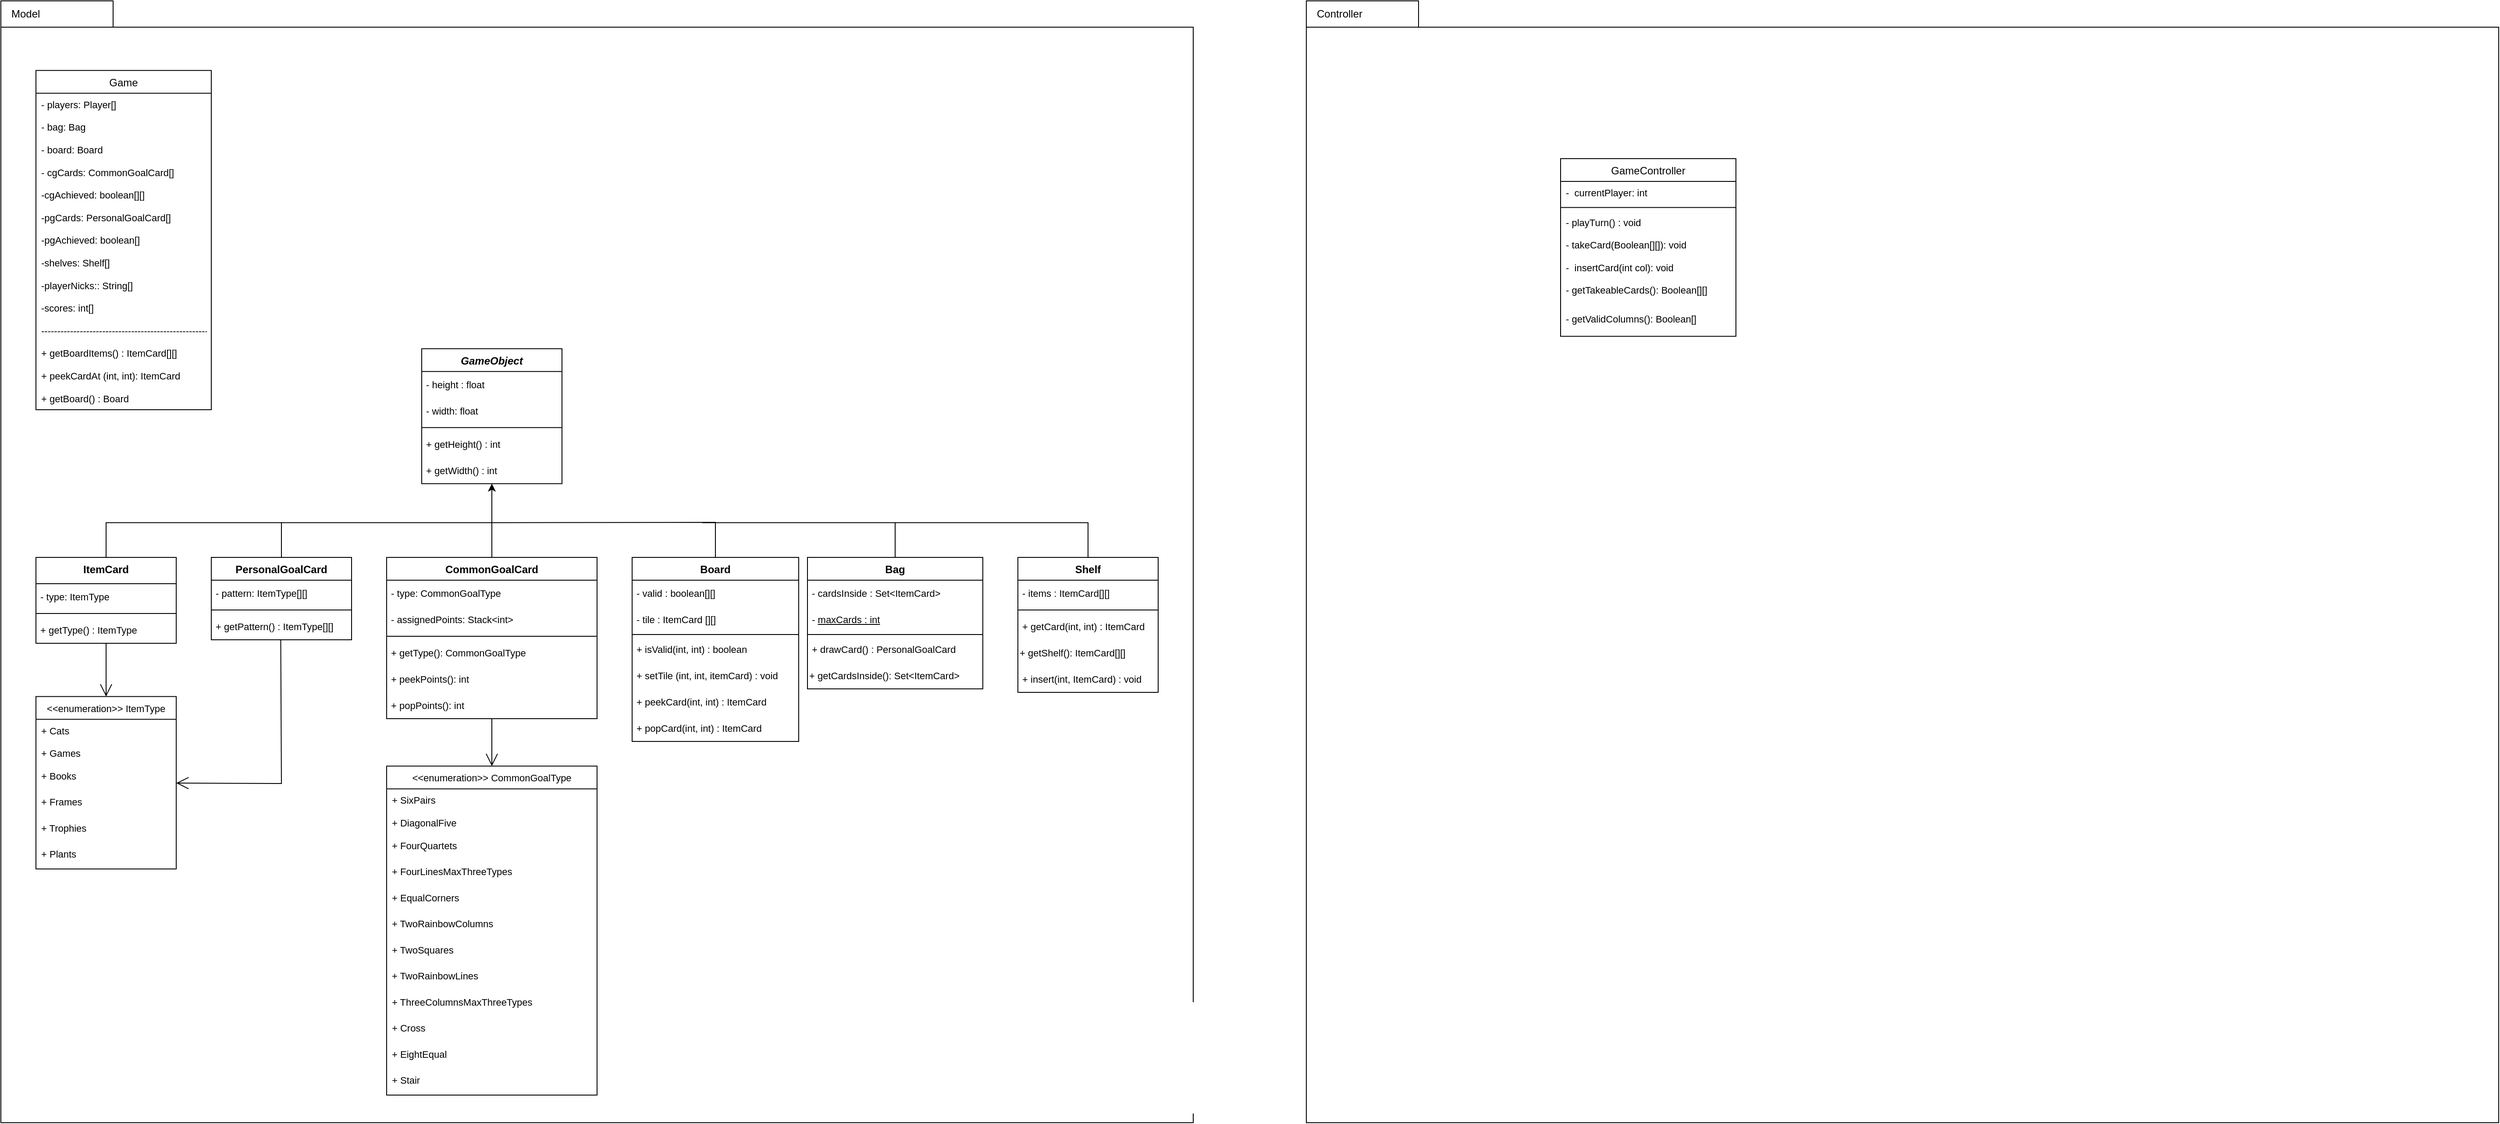 <mxfile version="20.5.3" type="embed"><diagram id="C5RBs43oDa-KdzZeNtuy" name="Page-1"><mxGraphModel dx="543" dy="646" grid="1" gridSize="10" guides="1" tooltips="1" connect="1" arrows="1" fold="1" page="1" pageScale="1" pageWidth="4681" pageHeight="3300" math="0" shadow="0"><root><mxCell id="WIyWlLk6GJQsqaUBKTNV-0"/><mxCell id="WIyWlLk6GJQsqaUBKTNV-1" parent="WIyWlLk6GJQsqaUBKTNV-0"/><mxCell id="270" value="" style="group;verticalAlign=middle;" parent="WIyWlLk6GJQsqaUBKTNV-1" vertex="1" connectable="0"><mxGeometry x="41" y="40" width="1360" height="1280" as="geometry"/></mxCell><mxCell id="268" value="" style="shape=folder;fontStyle=1;spacingTop=10;tabWidth=40;tabHeight=30;tabPosition=left;html=1;" parent="270" vertex="1"><mxGeometry width="1360" height="1280" as="geometry"/></mxCell><mxCell id="zkfFHV4jXpPFQw0GAbJ--0" value="GameObject" style="swimlane;fontStyle=3;align=center;verticalAlign=top;childLayout=stackLayout;horizontal=1;startSize=26;horizontalStack=0;resizeParent=1;resizeLast=0;collapsible=1;marginBottom=0;rounded=0;shadow=0;strokeWidth=1;" parent="270" vertex="1"><mxGeometry x="480" y="396.899" width="160" height="153.938" as="geometry"><mxRectangle x="760" y="330" width="160" height="26" as="alternateBounds"/></mxGeometry></mxCell><mxCell id="217" value="&amp;nbsp;- height : float" style="text;html=1;align=left;verticalAlign=middle;resizable=0;points=[];autosize=1;strokeColor=none;fillColor=none;fontSize=11;" parent="zkfFHV4jXpPFQw0GAbJ--0" vertex="1"><mxGeometry y="26" width="160" height="30" as="geometry"/></mxCell><mxCell id="218" value="&amp;nbsp;- width: float" style="text;html=1;align=left;verticalAlign=middle;resizable=0;points=[];autosize=1;strokeColor=none;fillColor=none;fontSize=11;" parent="zkfFHV4jXpPFQw0GAbJ--0" vertex="1"><mxGeometry y="56" width="160" height="30" as="geometry"/></mxCell><mxCell id="zkfFHV4jXpPFQw0GAbJ--4" value="" style="line;html=1;strokeWidth=1;align=left;verticalAlign=middle;spacingTop=-1;spacingLeft=3;spacingRight=3;rotatable=0;labelPosition=right;points=[];portConstraint=eastwest;" parent="zkfFHV4jXpPFQw0GAbJ--0" vertex="1"><mxGeometry y="86" width="160" height="7.938" as="geometry"/></mxCell><mxCell id="219" value="&amp;nbsp;+ getHeight() : int" style="text;html=1;align=left;verticalAlign=middle;resizable=0;points=[];autosize=1;strokeColor=none;fillColor=none;fontSize=11;" parent="zkfFHV4jXpPFQw0GAbJ--0" vertex="1"><mxGeometry y="93.938" width="160" height="30" as="geometry"/></mxCell><mxCell id="220" value="&amp;nbsp;+ getWidth() : int" style="text;html=1;align=left;verticalAlign=middle;resizable=0;points=[];autosize=1;strokeColor=none;fillColor=none;fontSize=11;" parent="zkfFHV4jXpPFQw0GAbJ--0" vertex="1"><mxGeometry y="123.938" width="160" height="30" as="geometry"/></mxCell><mxCell id="31" value="PersonalGoalCard" style="swimlane;fontStyle=1;align=center;verticalAlign=top;childLayout=stackLayout;horizontal=1;startSize=26;horizontalStack=0;resizeParent=1;resizeParentMax=0;resizeLast=0;collapsible=1;marginBottom=0;" parent="270" vertex="1"><mxGeometry x="240" y="635.039" width="160" height="93.938" as="geometry"/></mxCell><mxCell id="211" value="&amp;nbsp;- pattern: ItemType[][]" style="text;html=1;align=left;verticalAlign=middle;resizable=0;points=[];autosize=1;strokeColor=none;fillColor=none;fontSize=11;" parent="31" vertex="1"><mxGeometry y="26" width="160" height="30" as="geometry"/></mxCell><mxCell id="33" value="" style="line;strokeWidth=1;fillColor=none;align=left;verticalAlign=middle;spacingTop=-1;spacingLeft=3;spacingRight=3;rotatable=0;labelPosition=right;points=[];portConstraint=eastwest;strokeColor=inherit;" parent="31" vertex="1"><mxGeometry y="56" width="160" height="7.938" as="geometry"/></mxCell><mxCell id="214" value="&amp;nbsp;+ getPattern() : ItemType[][]" style="text;html=1;align=left;verticalAlign=middle;resizable=0;points=[];autosize=1;strokeColor=none;fillColor=none;fontSize=11;" parent="31" vertex="1"><mxGeometry y="63.938" width="160" height="30" as="geometry"/></mxCell><mxCell id="39" value="Board" style="swimlane;fontStyle=1;align=center;verticalAlign=top;childLayout=stackLayout;horizontal=1;startSize=26;horizontalStack=0;resizeParent=1;resizeParentMax=0;resizeLast=0;collapsible=1;marginBottom=0;" parent="270" vertex="1"><mxGeometry x="720" y="635.039" width="190" height="209.969" as="geometry"/></mxCell><mxCell id="192" value="&amp;nbsp;- valid : boolean[][]" style="text;html=1;align=left;verticalAlign=middle;resizable=0;points=[];autosize=1;strokeColor=none;fillColor=none;fontSize=11;" parent="39" vertex="1"><mxGeometry y="26" width="190" height="30" as="geometry"/></mxCell><mxCell id="193" value="&amp;nbsp;- tile : ItemCard [][]" style="text;html=1;align=left;verticalAlign=middle;resizable=0;points=[];autosize=1;strokeColor=none;fillColor=none;fontSize=11;" parent="39" vertex="1"><mxGeometry y="56" width="190" height="30" as="geometry"/></mxCell><mxCell id="41" value="" style="line;strokeWidth=1;fillColor=none;align=left;verticalAlign=middle;spacingTop=-1;spacingLeft=3;spacingRight=3;rotatable=0;labelPosition=right;points=[];portConstraint=eastwest;strokeColor=inherit;" parent="39" vertex="1"><mxGeometry y="86" width="190" height="3.969" as="geometry"/></mxCell><mxCell id="202" value="&amp;nbsp;+ isValid(int, int) : boolean" style="text;html=1;align=left;verticalAlign=middle;resizable=0;points=[];autosize=1;strokeColor=none;fillColor=none;fontSize=11;" parent="39" vertex="1"><mxGeometry y="89.969" width="190" height="30" as="geometry"/></mxCell><mxCell id="262" value="&amp;nbsp;+ setTile (int, int, itemCard) : void" style="text;html=1;align=left;verticalAlign=middle;resizable=0;points=[];autosize=1;strokeColor=none;fillColor=none;fontSize=11;" parent="39" vertex="1"><mxGeometry y="119.969" width="190" height="30" as="geometry"/></mxCell><mxCell id="203" value="&amp;nbsp;+ peekCard(int, int) : ItemCard" style="text;html=1;align=left;verticalAlign=middle;resizable=0;points=[];autosize=1;strokeColor=none;fillColor=none;fontSize=11;" parent="39" vertex="1"><mxGeometry y="149.969" width="190" height="30" as="geometry"/></mxCell><mxCell id="204" value="&amp;nbsp;+ popCard(int, int) : ItemCard" style="text;html=1;align=left;verticalAlign=middle;resizable=0;points=[];autosize=1;strokeColor=none;fillColor=none;fontSize=11;" parent="39" vertex="1"><mxGeometry y="179.969" width="190" height="30" as="geometry"/></mxCell><mxCell id="43" value="Bag" style="swimlane;fontStyle=1;align=center;verticalAlign=top;childLayout=stackLayout;horizontal=1;startSize=26;horizontalStack=0;resizeParent=1;resizeParentMax=0;resizeLast=0;collapsible=1;marginBottom=0;" parent="270" vertex="1"><mxGeometry x="920" y="635.039" width="200" height="149.969" as="geometry"><mxRectangle x="860" y="749" width="60" height="30" as="alternateBounds"/></mxGeometry></mxCell><mxCell id="145" value="&amp;nbsp;- cardsInside : Set&amp;lt;ItemCard&amp;gt;" style="text;html=1;align=left;verticalAlign=middle;resizable=0;points=[];autosize=1;strokeColor=none;fillColor=none;fontSize=11;" parent="43" vertex="1"><mxGeometry y="26" width="200" height="30" as="geometry"/></mxCell><mxCell id="147" value="&amp;nbsp;- &lt;u&gt;maxCards : int&lt;/u&gt;" style="text;html=1;align=left;verticalAlign=middle;resizable=0;points=[];autosize=1;strokeColor=none;fillColor=none;fontSize=11;" parent="43" vertex="1"><mxGeometry y="56" width="200" height="30" as="geometry"/></mxCell><mxCell id="45" value="" style="line;strokeWidth=1;fillColor=none;align=left;verticalAlign=middle;spacingTop=-1;spacingLeft=3;spacingRight=3;rotatable=0;labelPosition=right;points=[];portConstraint=eastwest;strokeColor=inherit;" parent="43" vertex="1"><mxGeometry y="86" width="200" height="3.969" as="geometry"/></mxCell><mxCell id="158" value="&amp;nbsp;+ drawCard() : PersonalGoalCard" style="text;html=1;align=left;verticalAlign=middle;resizable=0;points=[];autosize=1;strokeColor=none;fillColor=none;fontSize=11;" parent="43" vertex="1"><mxGeometry y="89.969" width="200" height="30" as="geometry"/></mxCell><mxCell id="409" value="+ getCardsInside(): Set&amp;lt;ItemCard&amp;gt;" style="text;html=1;align=left;verticalAlign=middle;resizable=0;points=[];autosize=1;strokeColor=none;fillColor=none;fontSize=11;" vertex="1" parent="43"><mxGeometry y="119.969" width="200" height="30" as="geometry"/></mxCell><mxCell id="51" value="Shelf" style="swimlane;fontStyle=1;align=center;verticalAlign=top;childLayout=stackLayout;horizontal=1;startSize=26;horizontalStack=0;resizeParent=1;resizeParentMax=0;resizeLast=0;collapsible=1;marginBottom=0;" parent="270" vertex="1"><mxGeometry x="1160" y="635.039" width="160" height="153.938" as="geometry"/></mxCell><mxCell id="198" value="&amp;nbsp;- items : ItemCard[][]" style="text;html=1;align=left;verticalAlign=middle;resizable=0;points=[];autosize=1;strokeColor=none;fillColor=none;fontSize=11;" parent="51" vertex="1"><mxGeometry y="26" width="160" height="30" as="geometry"/></mxCell><mxCell id="53" value="" style="line;strokeWidth=1;fillColor=none;align=left;verticalAlign=middle;spacingTop=-1;spacingLeft=3;spacingRight=3;rotatable=0;labelPosition=right;points=[];portConstraint=eastwest;strokeColor=inherit;" parent="51" vertex="1"><mxGeometry y="56" width="160" height="7.938" as="geometry"/></mxCell><mxCell id="205" value="&amp;nbsp;+ getCard(int, int) : ItemCard" style="text;html=1;align=left;verticalAlign=middle;resizable=0;points=[];autosize=1;strokeColor=none;fillColor=none;fontSize=11;" parent="51" vertex="1"><mxGeometry y="63.938" width="160" height="30" as="geometry"/></mxCell><mxCell id="206" value="+ getShelf(): ItemCard[][]" style="text;html=1;align=left;verticalAlign=middle;resizable=0;points=[];autosize=1;strokeColor=none;fillColor=none;fontSize=11;" parent="51" vertex="1"><mxGeometry y="93.938" width="160" height="30" as="geometry"/></mxCell><mxCell id="410" value="&amp;nbsp;+ insert(int, ItemCard) : void" style="text;html=1;align=left;verticalAlign=middle;resizable=0;points=[];autosize=1;strokeColor=none;fillColor=none;fontSize=11;" vertex="1" parent="51"><mxGeometry y="123.938" width="160" height="30" as="geometry"/></mxCell><mxCell id="55" value="ItemCard" style="swimlane;fontStyle=1;align=center;verticalAlign=top;childLayout=stackLayout;horizontal=1;startSize=30;horizontalStack=0;resizeParent=1;resizeParentMax=0;resizeLast=0;collapsible=1;marginBottom=0;" parent="270" vertex="1"><mxGeometry x="40" y="635.039" width="160" height="97.938" as="geometry"><mxRectangle x="260" y="970" width="110" height="30" as="alternateBounds"/></mxGeometry></mxCell><mxCell id="207" value="&amp;nbsp;- type: ItemType" style="text;html=1;align=left;verticalAlign=middle;resizable=0;points=[];autosize=1;strokeColor=none;fillColor=none;fontSize=11;" parent="55" vertex="1"><mxGeometry y="30" width="160" height="30" as="geometry"/></mxCell><mxCell id="56" value="" style="line;strokeWidth=1;fillColor=none;align=left;verticalAlign=middle;spacingTop=-1;spacingLeft=3;spacingRight=3;rotatable=0;labelPosition=right;points=[];portConstraint=eastwest;strokeColor=inherit;" parent="55" vertex="1"><mxGeometry y="60" width="160" height="7.938" as="geometry"/></mxCell><mxCell id="223" value="&amp;nbsp;+ getType() : ItemType" style="text;html=1;align=left;verticalAlign=middle;resizable=0;points=[];autosize=1;strokeColor=none;fillColor=none;fontSize=11;" parent="55" vertex="1"><mxGeometry y="67.938" width="160" height="30" as="geometry"/></mxCell><mxCell id="57" value="CommonGoalCard" style="swimlane;fontStyle=1;align=center;verticalAlign=top;childLayout=stackLayout;horizontal=1;startSize=26;horizontalStack=0;resizeParent=1;resizeParentMax=0;resizeLast=0;collapsible=1;marginBottom=0;" parent="270" vertex="1"><mxGeometry x="440" y="635.039" width="240" height="183.938" as="geometry"/></mxCell><mxCell id="208" value="&amp;nbsp;- type: CommonGoalType" style="text;html=1;align=left;verticalAlign=middle;resizable=0;points=[];autosize=1;strokeColor=none;fillColor=none;fontSize=11;" parent="57" vertex="1"><mxGeometry y="26" width="240" height="30" as="geometry"/></mxCell><mxCell id="209" value="&amp;nbsp;- assignedPoints: Stack&amp;lt;int&amp;gt;" style="text;html=1;align=left;verticalAlign=middle;resizable=0;points=[];autosize=1;strokeColor=none;fillColor=none;fontSize=11;" parent="57" vertex="1"><mxGeometry y="56" width="240" height="30" as="geometry"/></mxCell><mxCell id="58" value="" style="line;strokeWidth=1;fillColor=none;align=left;verticalAlign=middle;spacingTop=-1;spacingLeft=3;spacingRight=3;rotatable=0;labelPosition=right;points=[];portConstraint=eastwest;strokeColor=inherit;" parent="57" vertex="1"><mxGeometry y="86" width="240" height="7.938" as="geometry"/></mxCell><mxCell id="221" value="&amp;nbsp;+ getType(): CommonGoalType" style="text;html=1;align=left;verticalAlign=middle;resizable=0;points=[];autosize=1;strokeColor=none;fillColor=none;fontSize=11;" parent="57" vertex="1"><mxGeometry y="93.938" width="240" height="30" as="geometry"/></mxCell><mxCell id="222" value="&amp;nbsp;+ peekPoints(): int" style="text;html=1;align=left;verticalAlign=middle;resizable=0;points=[];autosize=1;strokeColor=none;fillColor=none;fontSize=11;" parent="57" vertex="1"><mxGeometry y="123.938" width="240" height="30" as="geometry"/></mxCell><mxCell id="224" value="&amp;nbsp;+ popPoints(): int" style="text;html=1;align=left;verticalAlign=middle;resizable=0;points=[];autosize=1;strokeColor=none;fillColor=none;fontSize=11;" parent="57" vertex="1"><mxGeometry y="153.938" width="240" height="30" as="geometry"/></mxCell><mxCell id="73" value="&lt;&lt;enumeration&gt;&gt; ItemType" style="swimlane;fontStyle=0;childLayout=stackLayout;horizontal=1;startSize=26;fillColor=none;horizontalStack=0;resizeParent=1;resizeParentMax=0;resizeLast=0;collapsible=1;marginBottom=0;fontSize=11;" parent="270" vertex="1"><mxGeometry x="40" y="793.798" width="160" height="196.667" as="geometry"><mxRectangle x="270" y="1080" width="190" height="30" as="alternateBounds"/></mxGeometry></mxCell><mxCell id="74" value="+ Cats" style="text;strokeColor=none;fillColor=none;align=left;verticalAlign=top;spacingLeft=4;spacingRight=4;overflow=hidden;rotatable=0;points=[[0,0.5],[1,0.5]];portConstraint=eastwest;fontSize=11;" parent="73" vertex="1"><mxGeometry y="26" width="160" height="25.798" as="geometry"/></mxCell><mxCell id="75" value="+ Games" style="text;strokeColor=none;fillColor=none;align=left;verticalAlign=top;spacingLeft=4;spacingRight=4;overflow=hidden;rotatable=0;points=[[0,0.5],[1,0.5]];portConstraint=eastwest;fontSize=11;" parent="73" vertex="1"><mxGeometry y="51.798" width="160" height="25.798" as="geometry"/></mxCell><mxCell id="76" value="+ Books" style="text;strokeColor=none;fillColor=none;align=left;verticalAlign=top;spacingLeft=4;spacingRight=4;overflow=hidden;rotatable=0;points=[[0,0.5],[1,0.5]];portConstraint=eastwest;fontSize=11;" parent="73" vertex="1"><mxGeometry y="77.597" width="160" height="29.767" as="geometry"/></mxCell><mxCell id="80" value="+ Frames" style="text;strokeColor=none;fillColor=none;align=left;verticalAlign=top;spacingLeft=4;spacingRight=4;overflow=hidden;rotatable=0;points=[[0,0.5],[1,0.5]];portConstraint=eastwest;fontSize=11;" parent="73" vertex="1"><mxGeometry y="107.364" width="160" height="29.767" as="geometry"/></mxCell><mxCell id="81" value="+ Trophies" style="text;strokeColor=none;fillColor=none;align=left;verticalAlign=top;spacingLeft=4;spacingRight=4;overflow=hidden;rotatable=0;points=[[0,0.5],[1,0.5]];portConstraint=eastwest;fontSize=11;" parent="73" vertex="1"><mxGeometry y="137.132" width="160" height="29.767" as="geometry"/></mxCell><mxCell id="82" value="+ Plants" style="text;strokeColor=none;fillColor=none;align=left;verticalAlign=top;spacingLeft=4;spacingRight=4;overflow=hidden;rotatable=0;points=[[0,0.5],[1,0.5]];portConstraint=eastwest;fontSize=11;" parent="73" vertex="1"><mxGeometry y="166.899" width="160" height="29.767" as="geometry"/></mxCell><mxCell id="77" value="" style="endArrow=open;endFill=1;endSize=12;html=1;rounded=0;strokeColor=default;fontSize=11;entryX=0.5;entryY=0;entryDx=0;entryDy=0;exitX=0.5;exitY=1;exitDx=0;exitDy=0;" parent="270" source="55" target="73" edge="1"><mxGeometry width="160" relative="1" as="geometry"><mxPoint x="10" y="639.008" as="sourcePoint"/><mxPoint x="170" y="639.008" as="targetPoint"/></mxGeometry></mxCell><mxCell id="121" value="&lt;&lt;enumeration&gt;&gt; CommonGoalType" style="swimlane;fontStyle=0;childLayout=stackLayout;horizontal=1;startSize=26;fillColor=none;horizontalStack=0;resizeParent=1;resizeParentMax=0;resizeLast=0;collapsible=1;marginBottom=0;fontSize=11;" parent="270" vertex="1"><mxGeometry x="440" y="873.178" width="240" height="375.271" as="geometry"><mxRectangle x="270" y="1080" width="190" height="30" as="alternateBounds"/></mxGeometry></mxCell><mxCell id="122" value="+ SixPairs" style="text;strokeColor=none;fillColor=none;align=left;verticalAlign=top;spacingLeft=4;spacingRight=4;overflow=hidden;rotatable=0;points=[[0,0.5],[1,0.5]];portConstraint=eastwest;fontSize=11;" parent="121" vertex="1"><mxGeometry y="26" width="240" height="25.798" as="geometry"/></mxCell><mxCell id="123" value="+ DiagonalFive" style="text;strokeColor=none;fillColor=none;align=left;verticalAlign=top;spacingLeft=4;spacingRight=4;overflow=hidden;rotatable=0;points=[[0,0.5],[1,0.5]];portConstraint=eastwest;fontSize=11;" parent="121" vertex="1"><mxGeometry y="51.798" width="240" height="25.798" as="geometry"/></mxCell><mxCell id="124" value="+ FourQuartets" style="text;strokeColor=none;fillColor=none;align=left;verticalAlign=top;spacingLeft=4;spacingRight=4;overflow=hidden;rotatable=0;points=[[0,0.5],[1,0.5]];portConstraint=eastwest;fontSize=11;" parent="121" vertex="1"><mxGeometry y="77.597" width="240" height="29.767" as="geometry"/></mxCell><mxCell id="125" value="+ FourLinesMaxThreeTypes" style="text;strokeColor=none;fillColor=none;align=left;verticalAlign=top;spacingLeft=4;spacingRight=4;overflow=hidden;rotatable=0;points=[[0,0.5],[1,0.5]];portConstraint=eastwest;fontSize=11;" parent="121" vertex="1"><mxGeometry y="107.364" width="240" height="29.767" as="geometry"/></mxCell><mxCell id="126" value="+ EqualCorners" style="text;strokeColor=none;fillColor=none;align=left;verticalAlign=top;spacingLeft=4;spacingRight=4;overflow=hidden;rotatable=0;points=[[0,0.5],[1,0.5]];portConstraint=eastwest;fontSize=11;" parent="121" vertex="1"><mxGeometry y="137.132" width="240" height="29.767" as="geometry"/></mxCell><mxCell id="127" value="+ TwoRainbowColumns" style="text;strokeColor=none;fillColor=none;align=left;verticalAlign=top;spacingLeft=4;spacingRight=4;overflow=hidden;rotatable=0;points=[[0,0.5],[1,0.5]];portConstraint=eastwest;fontSize=11;" parent="121" vertex="1"><mxGeometry y="166.899" width="240" height="29.767" as="geometry"/></mxCell><mxCell id="131" value="+ TwoSquares" style="text;strokeColor=none;fillColor=none;align=left;verticalAlign=top;spacingLeft=4;spacingRight=4;overflow=hidden;rotatable=0;points=[[0,0.5],[1,0.5]];portConstraint=eastwest;fontSize=11;" parent="121" vertex="1"><mxGeometry y="196.667" width="240" height="29.767" as="geometry"/></mxCell><mxCell id="132" value="+ TwoRainbowLines" style="text;strokeColor=none;fillColor=none;align=left;verticalAlign=top;spacingLeft=4;spacingRight=4;overflow=hidden;rotatable=0;points=[[0,0.5],[1,0.5]];portConstraint=eastwest;fontSize=11;" parent="121" vertex="1"><mxGeometry y="226.434" width="240" height="29.767" as="geometry"/></mxCell><mxCell id="133" value="+ ThreeColumnsMaxThreeTypes" style="text;strokeColor=none;fillColor=none;align=left;verticalAlign=top;spacingLeft=4;spacingRight=4;overflow=hidden;rotatable=0;points=[[0,0.5],[1,0.5]];portConstraint=eastwest;fontSize=11;" parent="121" vertex="1"><mxGeometry y="256.202" width="240" height="29.767" as="geometry"/></mxCell><mxCell id="134" value="+ Cross" style="text;strokeColor=none;fillColor=none;align=left;verticalAlign=top;spacingLeft=4;spacingRight=4;overflow=hidden;rotatable=0;points=[[0,0.5],[1,0.5]];portConstraint=eastwest;fontSize=11;" parent="121" vertex="1"><mxGeometry y="285.969" width="240" height="29.767" as="geometry"/></mxCell><mxCell id="135" value="+ EightEqual" style="text;strokeColor=none;fillColor=none;align=left;verticalAlign=top;spacingLeft=4;spacingRight=4;overflow=hidden;rotatable=0;points=[[0,0.5],[1,0.5]];portConstraint=eastwest;fontSize=11;" parent="121" vertex="1"><mxGeometry y="315.736" width="240" height="29.767" as="geometry"/></mxCell><mxCell id="136" value="+ Stair" style="text;strokeColor=none;fillColor=none;align=left;verticalAlign=top;spacingLeft=4;spacingRight=4;overflow=hidden;rotatable=0;points=[[0,0.5],[1,0.5]];portConstraint=eastwest;fontSize=11;" parent="121" vertex="1"><mxGeometry y="345.504" width="240" height="29.767" as="geometry"/></mxCell><mxCell id="128" value="" style="endArrow=open;endFill=1;endSize=12;html=1;rounded=0;strokeColor=default;fontSize=11;exitX=0.5;exitY=1;exitDx=0;exitDy=0;entryX=0.5;entryY=0;entryDx=0;entryDy=0;" parent="270" source="57" target="121" edge="1"><mxGeometry width="160" relative="1" as="geometry"><mxPoint x="310" y="708.465" as="sourcePoint"/><mxPoint x="470" y="708.465" as="targetPoint"/></mxGeometry></mxCell><mxCell id="233" value="" style="endArrow=open;endFill=1;endSize=12;html=1;rounded=0;exitX=0.495;exitY=1;exitDx=0;exitDy=0;exitPerimeter=0;" parent="270" source="214" target="73" edge="1"><mxGeometry width="160" relative="1" as="geometry"><mxPoint x="280" y="837.457" as="sourcePoint"/><mxPoint x="200" y="996.217" as="targetPoint"/><Array as="points"><mxPoint x="320" y="893.023"/></Array></mxGeometry></mxCell><mxCell id="242" value="" style="endArrow=classic;html=1;rounded=0;exitX=0.5;exitY=0;exitDx=0;exitDy=0;" parent="270" source="57" target="zkfFHV4jXpPFQw0GAbJ--0" edge="1"><mxGeometry width="50" height="50" relative="1" as="geometry"><mxPoint x="500" y="569.55" as="sourcePoint"/><mxPoint x="550" y="519.938" as="targetPoint"/></mxGeometry></mxCell><mxCell id="243" value="" style="endArrow=none;html=1;rounded=0;exitX=0.5;exitY=0;exitDx=0;exitDy=0;" parent="270" source="31" edge="1"><mxGeometry width="50" height="50" relative="1" as="geometry"><mxPoint x="350" y="629.085" as="sourcePoint"/><mxPoint x="560" y="595.349" as="targetPoint"/><Array as="points"><mxPoint x="320" y="595.349"/></Array></mxGeometry></mxCell><mxCell id="244" value="" style="endArrow=none;html=1;rounded=0;exitX=0.5;exitY=0;exitDx=0;exitDy=0;" parent="270" source="55" edge="1"><mxGeometry width="50" height="50" relative="1" as="geometry"><mxPoint x="200" y="589.395" as="sourcePoint"/><mxPoint x="320" y="595.349" as="targetPoint"/><Array as="points"><mxPoint x="120" y="595.349"/></Array></mxGeometry></mxCell><mxCell id="245" value="" style="endArrow=none;html=1;rounded=0;exitX=0.5;exitY=0;exitDx=0;exitDy=0;" parent="270" source="39" edge="1"><mxGeometry width="50" height="50" relative="1" as="geometry"><mxPoint x="730" y="668.775" as="sourcePoint"/><mxPoint x="560" y="595.349" as="targetPoint"/><Array as="points"><mxPoint x="815" y="595"/></Array></mxGeometry></mxCell><mxCell id="246" value="" style="endArrow=none;html=1;rounded=0;exitX=0.5;exitY=0;exitDx=0;exitDy=0;" parent="270" source="43" edge="1"><mxGeometry width="50" height="50" relative="1" as="geometry"><mxPoint x="730" y="668.775" as="sourcePoint"/><mxPoint x="800" y="595.349" as="targetPoint"/><Array as="points"><mxPoint x="1020" y="595.349"/></Array></mxGeometry></mxCell><mxCell id="247" value="" style="endArrow=none;html=1;rounded=0;entryX=0.5;entryY=0;entryDx=0;entryDy=0;" parent="270" target="51" edge="1"><mxGeometry width="50" height="50" relative="1" as="geometry"><mxPoint x="1020" y="595.349" as="sourcePoint"/><mxPoint x="1200" y="648.93" as="targetPoint"/><Array as="points"><mxPoint x="1240" y="595.349"/></Array></mxGeometry></mxCell><mxCell id="249" value="Game" style="swimlane;fontStyle=0;childLayout=stackLayout;horizontal=1;startSize=26;fillColor=none;horizontalStack=0;resizeParent=1;resizeParentMax=0;resizeLast=0;collapsible=1;marginBottom=0;" parent="270" vertex="1"><mxGeometry x="40" y="79.376" width="200" height="387.178" as="geometry"/></mxCell><mxCell id="250" value="- players: Player[]" style="text;strokeColor=none;fillColor=none;align=left;verticalAlign=top;spacingLeft=4;spacingRight=4;overflow=hidden;rotatable=0;points=[[0,0.5],[1,0.5]];portConstraint=eastwest;fontSize=11;" parent="249" vertex="1"><mxGeometry y="26" width="200" height="25.798" as="geometry"/></mxCell><mxCell id="255" value="- bag: Bag" style="text;strokeColor=none;fillColor=none;align=left;verticalAlign=top;spacingLeft=4;spacingRight=4;overflow=hidden;rotatable=0;points=[[0,0.5],[1,0.5]];portConstraint=eastwest;fontSize=11;" parent="249" vertex="1"><mxGeometry y="51.798" width="200" height="25.798" as="geometry"/></mxCell><mxCell id="256" value="- board: Board" style="text;strokeColor=none;fillColor=none;align=left;verticalAlign=top;spacingLeft=4;spacingRight=4;overflow=hidden;rotatable=0;points=[[0,0.5],[1,0.5]];portConstraint=eastwest;fontSize=11;" parent="249" vertex="1"><mxGeometry y="77.597" width="200" height="25.798" as="geometry"/></mxCell><mxCell id="257" value="- cgCards: CommonGoalCard[]" style="text;strokeColor=none;fillColor=none;align=left;verticalAlign=top;spacingLeft=4;spacingRight=4;overflow=hidden;rotatable=0;points=[[0,0.5],[1,0.5]];portConstraint=eastwest;fontSize=11;" parent="249" vertex="1"><mxGeometry y="103.395" width="200" height="25.798" as="geometry"/></mxCell><mxCell id="396" value="-cgAchieved: boolean[][]" style="text;strokeColor=none;fillColor=none;align=left;verticalAlign=top;spacingLeft=4;spacingRight=4;overflow=hidden;rotatable=0;points=[[0,0.5],[1,0.5]];portConstraint=eastwest;fontSize=11;" vertex="1" parent="249"><mxGeometry y="129.194" width="200" height="25.798" as="geometry"/></mxCell><mxCell id="397" value="-pgCards: PersonalGoalCard[]" style="text;strokeColor=none;fillColor=none;align=left;verticalAlign=top;spacingLeft=4;spacingRight=4;overflow=hidden;rotatable=0;points=[[0,0.5],[1,0.5]];portConstraint=eastwest;fontSize=11;" vertex="1" parent="249"><mxGeometry y="154.992" width="200" height="25.798" as="geometry"/></mxCell><mxCell id="398" value="-pgAchieved: boolean[]" style="text;strokeColor=none;fillColor=none;align=left;verticalAlign=top;spacingLeft=4;spacingRight=4;overflow=hidden;rotatable=0;points=[[0,0.5],[1,0.5]];portConstraint=eastwest;fontSize=11;" vertex="1" parent="249"><mxGeometry y="180.791" width="200" height="25.798" as="geometry"/></mxCell><mxCell id="399" value="-shelves: Shelf[]" style="text;strokeColor=none;fillColor=none;align=left;verticalAlign=top;spacingLeft=4;spacingRight=4;overflow=hidden;rotatable=0;points=[[0,0.5],[1,0.5]];portConstraint=eastwest;fontSize=11;" vertex="1" parent="249"><mxGeometry y="206.589" width="200" height="25.798" as="geometry"/></mxCell><mxCell id="400" value="-playerNicks:: String[]" style="text;strokeColor=none;fillColor=none;align=left;verticalAlign=top;spacingLeft=4;spacingRight=4;overflow=hidden;rotatable=0;points=[[0,0.5],[1,0.5]];portConstraint=eastwest;fontSize=11;" vertex="1" parent="249"><mxGeometry y="232.388" width="200" height="25.798" as="geometry"/></mxCell><mxCell id="401" value="-scores: int[]" style="text;strokeColor=none;fillColor=none;align=left;verticalAlign=top;spacingLeft=4;spacingRight=4;overflow=hidden;rotatable=0;points=[[0,0.5],[1,0.5]];portConstraint=eastwest;fontSize=11;" vertex="1" parent="249"><mxGeometry y="258.186" width="200" height="25.798" as="geometry"/></mxCell><mxCell id="402" value="-----------------------------------------------------" style="text;strokeColor=none;fillColor=none;align=left;verticalAlign=top;spacingLeft=4;spacingRight=4;overflow=hidden;rotatable=0;points=[[0,0.5],[1,0.5]];portConstraint=eastwest;fontSize=11;" vertex="1" parent="249"><mxGeometry y="283.984" width="200" height="25.798" as="geometry"/></mxCell><mxCell id="405" value="+ getBoardItems() : ItemCard[][]" style="text;strokeColor=none;fillColor=none;align=left;verticalAlign=top;spacingLeft=4;spacingRight=4;overflow=hidden;rotatable=0;points=[[0,0.5],[1,0.5]];portConstraint=eastwest;fontSize=11;" vertex="1" parent="249"><mxGeometry y="309.783" width="200" height="25.798" as="geometry"/></mxCell><mxCell id="406" value="+ peekCardAt (int, int): ItemCard" style="text;strokeColor=none;fillColor=none;align=left;verticalAlign=top;spacingLeft=4;spacingRight=4;overflow=hidden;rotatable=0;points=[[0,0.5],[1,0.5]];portConstraint=eastwest;fontSize=11;" vertex="1" parent="249"><mxGeometry y="335.581" width="200" height="25.798" as="geometry"/></mxCell><mxCell id="407" value="+ getBoard() : Board" style="text;strokeColor=none;fillColor=none;align=left;verticalAlign=top;spacingLeft=4;spacingRight=4;overflow=hidden;rotatable=0;points=[[0,0.5],[1,0.5]];portConstraint=eastwest;fontSize=11;" vertex="1" parent="249"><mxGeometry y="361.38" width="200" height="25.798" as="geometry"/></mxCell><mxCell id="269" value="Model" style="text;html=1;align=left;verticalAlign=middle;resizable=0;points=[];autosize=1;strokeColor=none;fillColor=none;" parent="270" vertex="1"><mxGeometry x="10" width="60" height="30" as="geometry"/></mxCell><mxCell id="277" value="" style="group;verticalAlign=middle;" parent="WIyWlLk6GJQsqaUBKTNV-1" vertex="1" connectable="0"><mxGeometry x="1530" y="40" width="1360" height="1280" as="geometry"/></mxCell><mxCell id="278" value="" style="shape=folder;fontStyle=1;spacingTop=10;tabWidth=40;tabHeight=30;tabPosition=left;html=1;" parent="277" vertex="1"><mxGeometry width="1360" height="1280" as="geometry"/></mxCell><mxCell id="360" value="GameController" style="swimlane;fontStyle=0;childLayout=stackLayout;horizontal=1;startSize=26;fillColor=none;horizontalStack=0;resizeParent=1;resizeParentMax=0;resizeLast=0;collapsible=1;marginBottom=0;swimlaneLine=1;glass=0;rounded=0;sketch=0;shadow=0;" parent="277" vertex="1"><mxGeometry x="290" y="179.996" width="200" height="202.814" as="geometry"/></mxCell><mxCell id="361" value="-  currentPlayer: int " style="text;strokeColor=none;fillColor=none;align=left;verticalAlign=top;spacingLeft=4;spacingRight=4;overflow=hidden;rotatable=0;points=[[0,0.5],[1,0.5]];portConstraint=eastwest;fontSize=11;" parent="360" vertex="1"><mxGeometry y="26" width="200" height="25.798" as="geometry"/></mxCell><mxCell id="379" value="" style="line;strokeWidth=1;fillColor=none;align=left;verticalAlign=middle;spacingTop=-1;spacingLeft=3;spacingRight=3;rotatable=0;labelPosition=right;points=[];portConstraint=eastwest;strokeColor=inherit;" parent="360" vertex="1"><mxGeometry y="51.798" width="200" height="8" as="geometry"/></mxCell><mxCell id="362" value="- playTurn() : void " style="text;strokeColor=none;fillColor=none;align=left;verticalAlign=top;spacingLeft=4;spacingRight=4;overflow=hidden;rotatable=0;points=[[0,0.5],[1,0.5]];portConstraint=eastwest;fontSize=11;" parent="360" vertex="1"><mxGeometry y="59.798" width="200" height="25.798" as="geometry"/></mxCell><mxCell id="363" value="- takeCard(Boolean[][]): void " style="text;strokeColor=none;fillColor=none;align=left;verticalAlign=top;spacingLeft=4;spacingRight=4;overflow=hidden;rotatable=0;points=[[0,0.5],[1,0.5]];portConstraint=eastwest;fontSize=11;" parent="360" vertex="1"><mxGeometry y="85.597" width="200" height="25.798" as="geometry"/></mxCell><mxCell id="364" value="-  insertCard(int col): void " style="text;strokeColor=none;fillColor=none;align=left;verticalAlign=top;spacingLeft=4;spacingRight=4;overflow=hidden;rotatable=0;points=[[0,0.5],[1,0.5]];portConstraint=eastwest;fontSize=11;" parent="360" vertex="1"><mxGeometry y="111.395" width="200" height="25.798" as="geometry"/></mxCell><mxCell id="377" value="- getTakeableCards(): Boolean[][]" style="text;strokeColor=none;fillColor=none;align=left;verticalAlign=top;spacingLeft=4;spacingRight=4;overflow=hidden;rotatable=0;points=[[0,0.5],[1,0.5]];portConstraint=eastwest;fontSize=11;" parent="360" vertex="1"><mxGeometry y="137.194" width="200" height="32.81" as="geometry"/></mxCell><mxCell id="390" value="- getValidColumns(): Boolean[]" style="text;strokeColor=none;fillColor=none;align=left;verticalAlign=top;spacingLeft=4;spacingRight=4;overflow=hidden;rotatable=0;points=[[0,0.5],[1,0.5]];portConstraint=eastwest;fontSize=11;" parent="360" vertex="1"><mxGeometry y="170.004" width="200" height="32.81" as="geometry"/></mxCell><mxCell id="365" value="Controller" style="text;html=1;align=left;verticalAlign=middle;resizable=0;points=[];autosize=1;strokeColor=none;fillColor=none;" parent="277" vertex="1"><mxGeometry x="10" width="80" height="30" as="geometry"/></mxCell></root></mxGraphModel></diagram></mxfile>